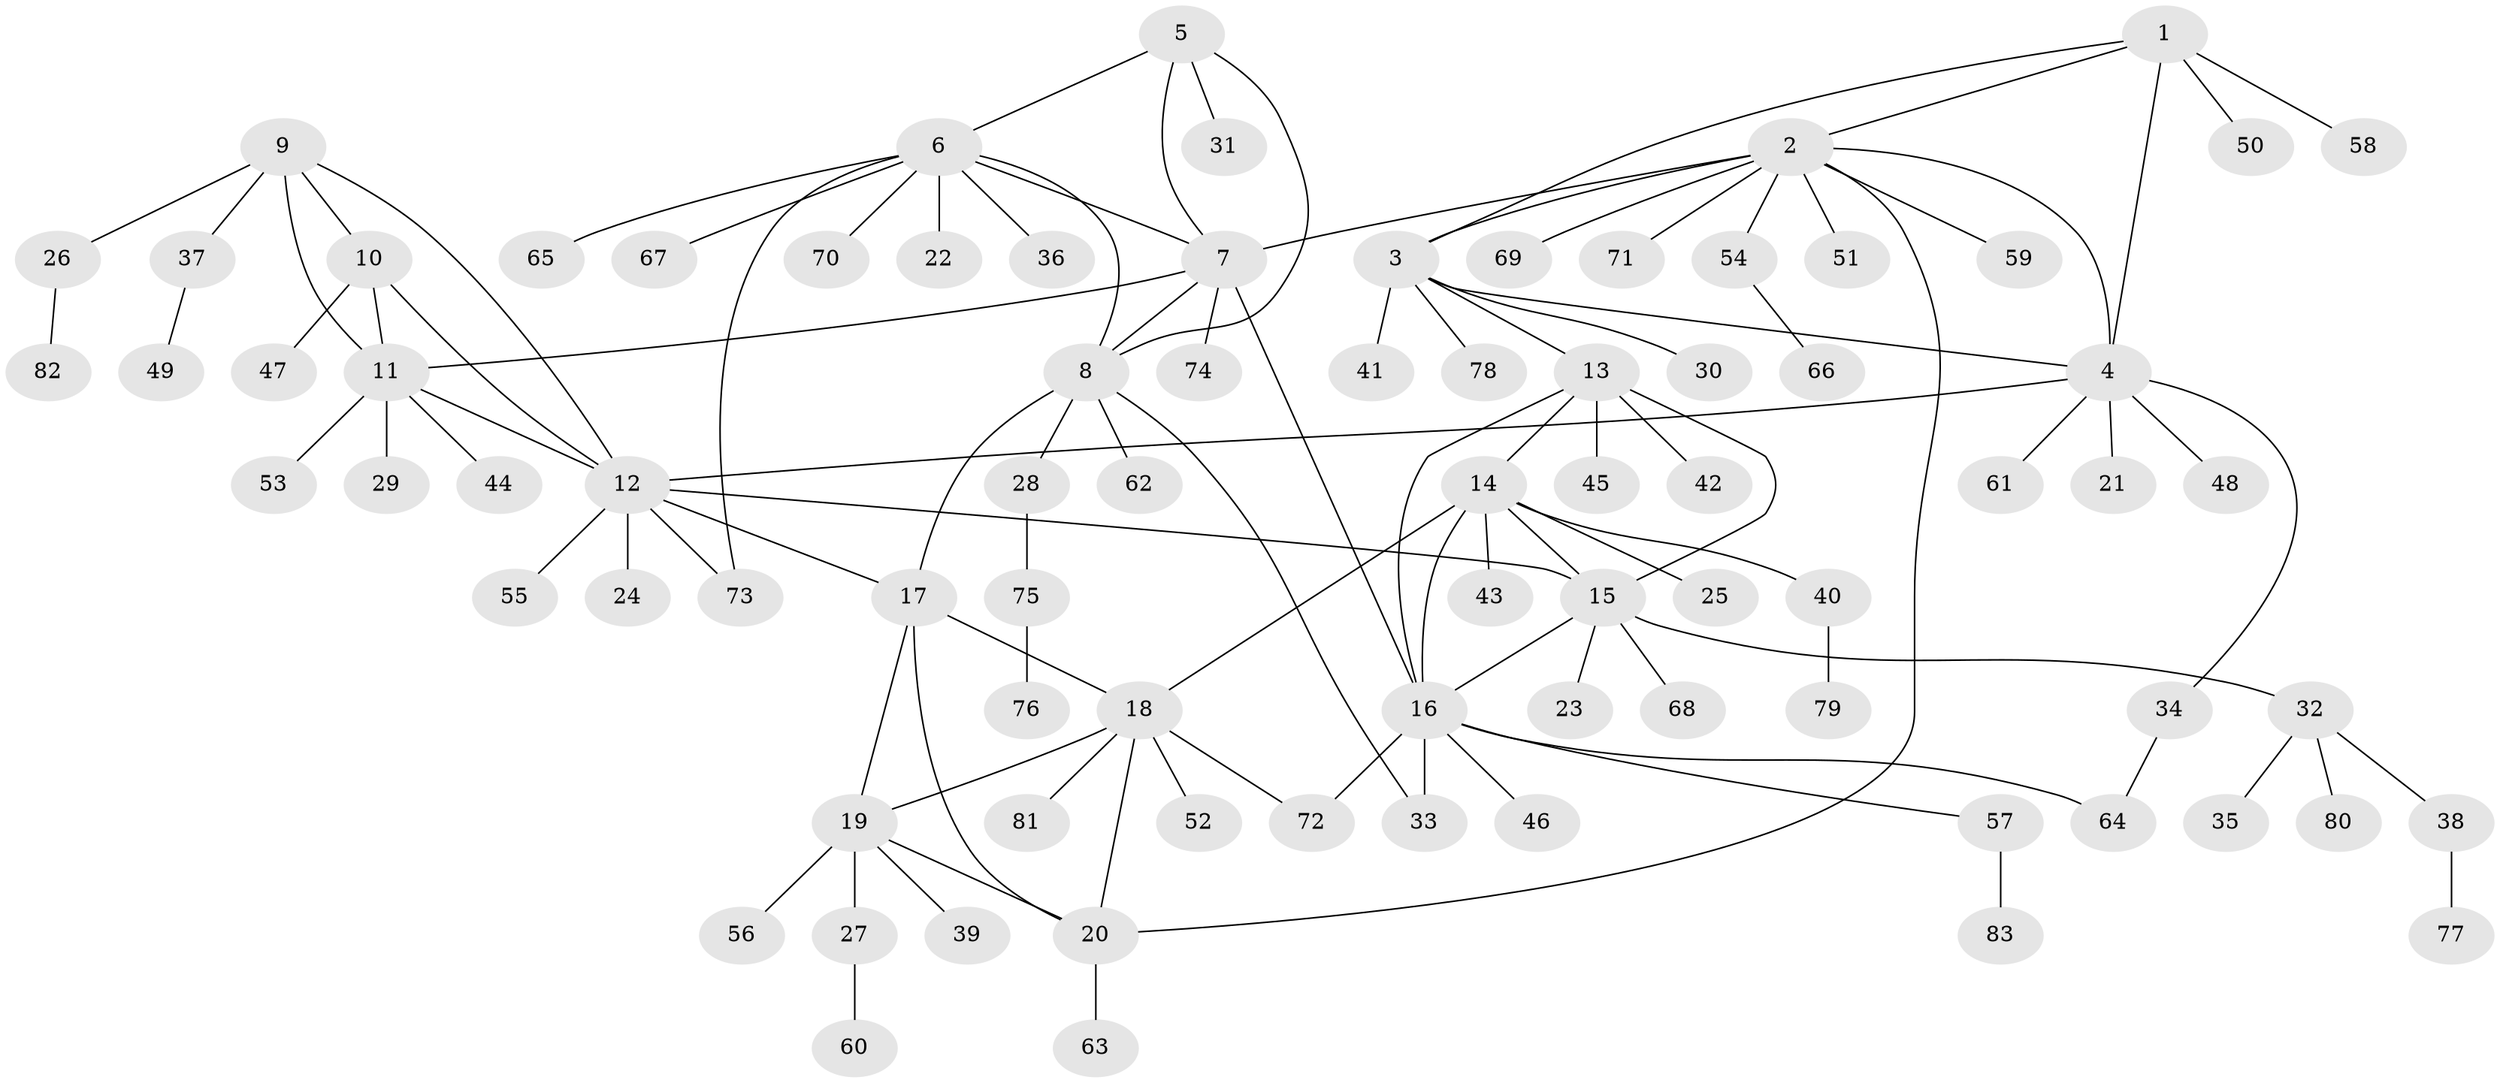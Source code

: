 // coarse degree distribution, {4: 0.10204081632653061, 14: 0.02040816326530612, 8: 0.04081632653061224, 5: 0.02040816326530612, 6: 0.04081632653061224, 3: 0.02040816326530612, 7: 0.04081632653061224, 1: 0.6530612244897959, 2: 0.061224489795918366}
// Generated by graph-tools (version 1.1) at 2025/19/03/04/25 18:19:30]
// undirected, 83 vertices, 107 edges
graph export_dot {
graph [start="1"]
  node [color=gray90,style=filled];
  1;
  2;
  3;
  4;
  5;
  6;
  7;
  8;
  9;
  10;
  11;
  12;
  13;
  14;
  15;
  16;
  17;
  18;
  19;
  20;
  21;
  22;
  23;
  24;
  25;
  26;
  27;
  28;
  29;
  30;
  31;
  32;
  33;
  34;
  35;
  36;
  37;
  38;
  39;
  40;
  41;
  42;
  43;
  44;
  45;
  46;
  47;
  48;
  49;
  50;
  51;
  52;
  53;
  54;
  55;
  56;
  57;
  58;
  59;
  60;
  61;
  62;
  63;
  64;
  65;
  66;
  67;
  68;
  69;
  70;
  71;
  72;
  73;
  74;
  75;
  76;
  77;
  78;
  79;
  80;
  81;
  82;
  83;
  1 -- 2;
  1 -- 3;
  1 -- 4;
  1 -- 50;
  1 -- 58;
  2 -- 3;
  2 -- 4;
  2 -- 7;
  2 -- 20;
  2 -- 51;
  2 -- 54;
  2 -- 59;
  2 -- 69;
  2 -- 71;
  3 -- 4;
  3 -- 13;
  3 -- 30;
  3 -- 41;
  3 -- 78;
  4 -- 12;
  4 -- 21;
  4 -- 34;
  4 -- 48;
  4 -- 61;
  5 -- 6;
  5 -- 7;
  5 -- 8;
  5 -- 31;
  6 -- 7;
  6 -- 8;
  6 -- 22;
  6 -- 36;
  6 -- 65;
  6 -- 67;
  6 -- 70;
  6 -- 73;
  7 -- 8;
  7 -- 11;
  7 -- 16;
  7 -- 74;
  8 -- 17;
  8 -- 28;
  8 -- 33;
  8 -- 62;
  9 -- 10;
  9 -- 11;
  9 -- 12;
  9 -- 26;
  9 -- 37;
  10 -- 11;
  10 -- 12;
  10 -- 47;
  11 -- 12;
  11 -- 29;
  11 -- 44;
  11 -- 53;
  12 -- 15;
  12 -- 17;
  12 -- 24;
  12 -- 55;
  12 -- 73;
  13 -- 14;
  13 -- 15;
  13 -- 16;
  13 -- 42;
  13 -- 45;
  14 -- 15;
  14 -- 16;
  14 -- 18;
  14 -- 25;
  14 -- 40;
  14 -- 43;
  15 -- 16;
  15 -- 23;
  15 -- 32;
  15 -- 68;
  16 -- 33;
  16 -- 46;
  16 -- 57;
  16 -- 64;
  16 -- 72;
  17 -- 18;
  17 -- 19;
  17 -- 20;
  18 -- 19;
  18 -- 20;
  18 -- 52;
  18 -- 72;
  18 -- 81;
  19 -- 20;
  19 -- 27;
  19 -- 39;
  19 -- 56;
  20 -- 63;
  26 -- 82;
  27 -- 60;
  28 -- 75;
  32 -- 35;
  32 -- 38;
  32 -- 80;
  34 -- 64;
  37 -- 49;
  38 -- 77;
  40 -- 79;
  54 -- 66;
  57 -- 83;
  75 -- 76;
}
